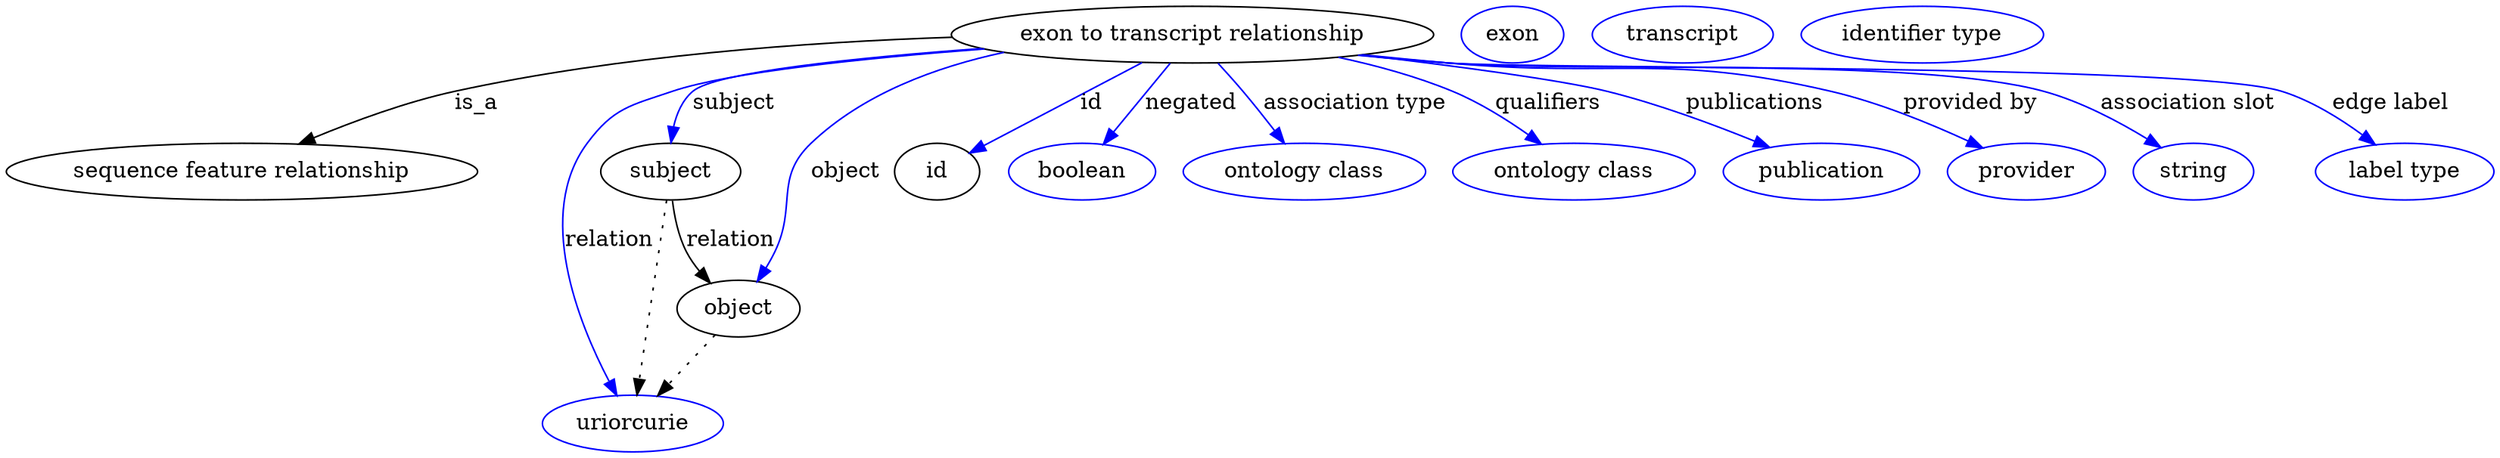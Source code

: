 digraph {
	graph [bb="0,0,1301,281"];
	node [label="\N"];
	"exon to transcript relationship"	 [height=0.5,
		label="exon to transcript relationship",
		pos="623.23,263",
		width=3.221];
	"sequence feature relationship"	 [height=0.5,
		pos="113.23,177",
		width=3.1453];
	"exon to transcript relationship" -> "sequence feature relationship"	 [label=is_a,
		lp="229.51,220",
		pos="e,142.29,194.4 512.2,257.59 411.6,251.88 271.19,241.67 217.68,227 194.69,220.7 170.58,209.5 151.33,199.3"];
	subject	 [height=0.5,
		pos="332.23,177",
		width=0.97656];
	"exon to transcript relationship" -> subject	 [color=blue,
		label=subject,
		lp="370.06,220",
		pos="e,333.88,195.44 520.35,254.69 448.45,248 362.99,237.94 349.58,227 342.89,221.55 338.78,213.38 336.25,205.21",
		style=solid];
	relation	 [color=blue,
		height=0.5,
		label=uriorcurie,
		pos="312.23,18",
		width=1.2492];
	"exon to transcript relationship" -> relation	 [color=blue,
		label=relation,
		lp="296.61,134",
		pos="e,302.7,35.738 519.05,254.98 451.03,248.78 369,239.2 336.23,227 312.2,218.05 302.11,216.56 288.23,195 258.5,148.8 281.42,81.772 \
298.35,44.872",
		style=solid];
	object	 [height=0.5,
		pos="372.23,91",
		width=0.88096];
	"exon to transcript relationship" -> object	 [color=blue,
		label=object,
		lp="429.34,177",
		pos="e,380.95,108.39 555.96,248.32 502.25,235.36 432.68,215.41 412.02,195 389.35,172.6 401.12,156.57 389.23,127 387.99,123.92 386.62,\
120.73 385.21,117.58",
		style=solid];
	id	 [height=0.5,
		pos="482.23,177",
		width=0.75];
	"exon to transcript relationship" -> id	 [color=blue,
		label=id,
		lp="566.68,220",
		pos="e,502.42,189.31 594.36,245.39 570.07,230.57 535.51,209.49 511.19,194.66",
		style=solid];
	negated	 [color=blue,
		height=0.5,
		label=boolean,
		pos="565.23,177",
		width=1.0584];
	"exon to transcript relationship" -> negated	 [color=blue,
		label=negated,
		lp="620,220",
		pos="e,576.92,194.33 610.93,244.76 602.69,232.55 591.73,216.29 582.6,202.76",
		style=solid];
	"association type"	 [color=blue,
		height=0.5,
		label="ontology class",
		pos="682.23,177",
		width=1.6931];
	"exon to transcript relationship" -> "association type"	 [color=blue,
		label="association type",
		lp="702.14,220",
		pos="e,669.94,194.92 635.74,244.76 644.01,232.71 654.98,216.72 664.19,203.3",
		style=solid];
	qualifiers	 [color=blue,
		height=0.5,
		label="ontology class",
		pos="822.23,177",
		width=1.6931];
	"exon to transcript relationship" -> qualifiers	 [color=blue,
		label=qualifiers,
		lp="800.28,220",
		pos="e,801.96,194.09 691.56,248.38 711.32,242.94 732.57,235.87 751.23,227 766.17,219.9 781.34,209.7 793.8,200.37",
		style=solid];
	publications	 [color=blue,
		height=0.5,
		label=publication,
		pos="951.23,177",
		width=1.3859];
	"exon to transcript relationship" -> publications	 [color=blue,
		label=publications,
		lp="905.45,220",
		pos="e,921.06,191.65 706.41,250.43 753.41,242.96 807.24,233.66 830.23,227 858.25,218.88 888.58,206.34 911.86,195.85",
		style=solid];
	"provided by"	 [color=blue,
		height=0.5,
		label=provider,
		pos="1059.2,177",
		width=1.1129];
	"exon to transcript relationship" -> "provided by"	 [color=blue,
		label="provided by",
		lp="1016.9,220",
		pos="e,1033.3,190.98 706.53,250.4 720.44,248.47 734.73,246.59 748.23,245 834.67,234.79 858.89,248.49 943.23,227 971.5,219.8 1001.7,206.58 \
1024.2,195.55",
		style=solid];
	"association slot"	 [color=blue,
		height=0.5,
		label=string,
		pos="1147.2,177",
		width=0.8403];
	"exon to transcript relationship" -> "association slot"	 [color=blue,
		label="association slot",
		lp="1132.2,220",
		pos="e,1127.6,190.82 705.14,250.2 719.48,248.24 734.27,246.41 748.23,245 816,238.14 988.69,245.56 1054.2,227 1077.4,220.45 1101.2,207.49 \
1118.9,196.4",
		style=solid];
	"edge label"	 [color=blue,
		height=0.5,
		label="label type",
		pos="1256.2,177",
		width=1.2425];
	"exon to transcript relationship" -> "edge label"	 [color=blue,
		label="edge label",
		lp="1236.8,220",
		pos="e,1237.2,193.58 704.45,250.09 719,248.12 734.04,246.31 748.23,245 843.68,236.16 1087.9,256.14 1179.2,227 1197.2,221.26 1215,210.13 \
1229,199.83",
		style=solid];
	subject -> relation	 [pos="e,314.5,36.027 329.94,158.76 326.47,131.21 319.87,78.735 315.78,46.223",
		style=dotted];
	subject -> object	 [label=relation,
		lp="368.61,134",
		pos="e,358.65,107.46 335.81,158.87 338.12,149.13 341.61,137.08 346.47,127 348.26,123.29 350.43,119.56 352.74,115.97"];
	"exon to transcript relationship_subject"	 [color=blue,
		height=0.5,
		label=exon,
		pos="784.23,263",
		width=0.75825];
	object -> relation	 [pos="e,326.42,35.261 358.62,74.435 351.03,65.207 341.43,53.528 332.94,43.191",
		style=dotted];
	"exon to transcript relationship_object"	 [color=blue,
		height=0.5,
		label=transcript,
		pos="873.23,263",
		width=1.2084];
	association_id	 [color=blue,
		height=0.5,
		label="identifier type",
		pos="994.23,263",
		width=1.652];
}
